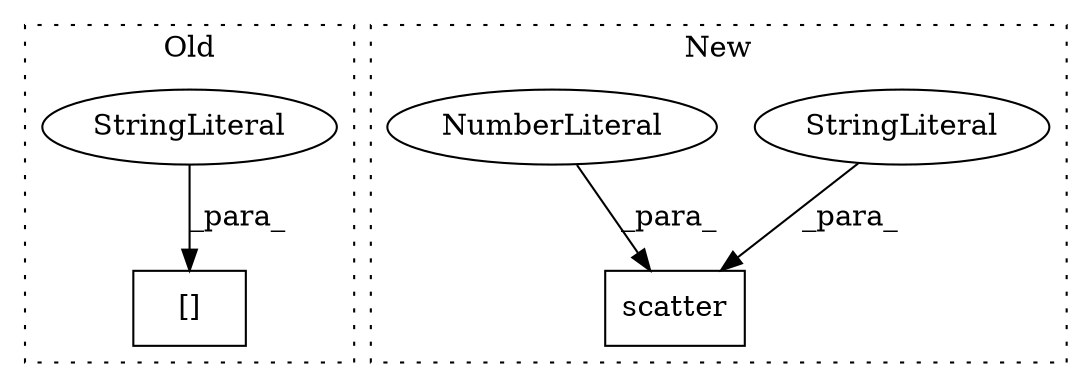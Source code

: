 digraph G {
subgraph cluster0 {
1 [label="[]" a="2" s="1199,1224" l="2,1" shape="box"];
5 [label="StringLiteral" a="45" s="1201" l="23" shape="ellipse"];
label = "Old";
style="dotted";
}
subgraph cluster1 {
2 [label="scatter" a="32" s="1857,1937" l="8,1" shape="box"];
3 [label="StringLiteral" a="45" s="1934" l="3" shape="ellipse"];
4 [label="NumberLiteral" a="34" s="1930" l="3" shape="ellipse"];
label = "New";
style="dotted";
}
3 -> 2 [label="_para_"];
4 -> 2 [label="_para_"];
5 -> 1 [label="_para_"];
}